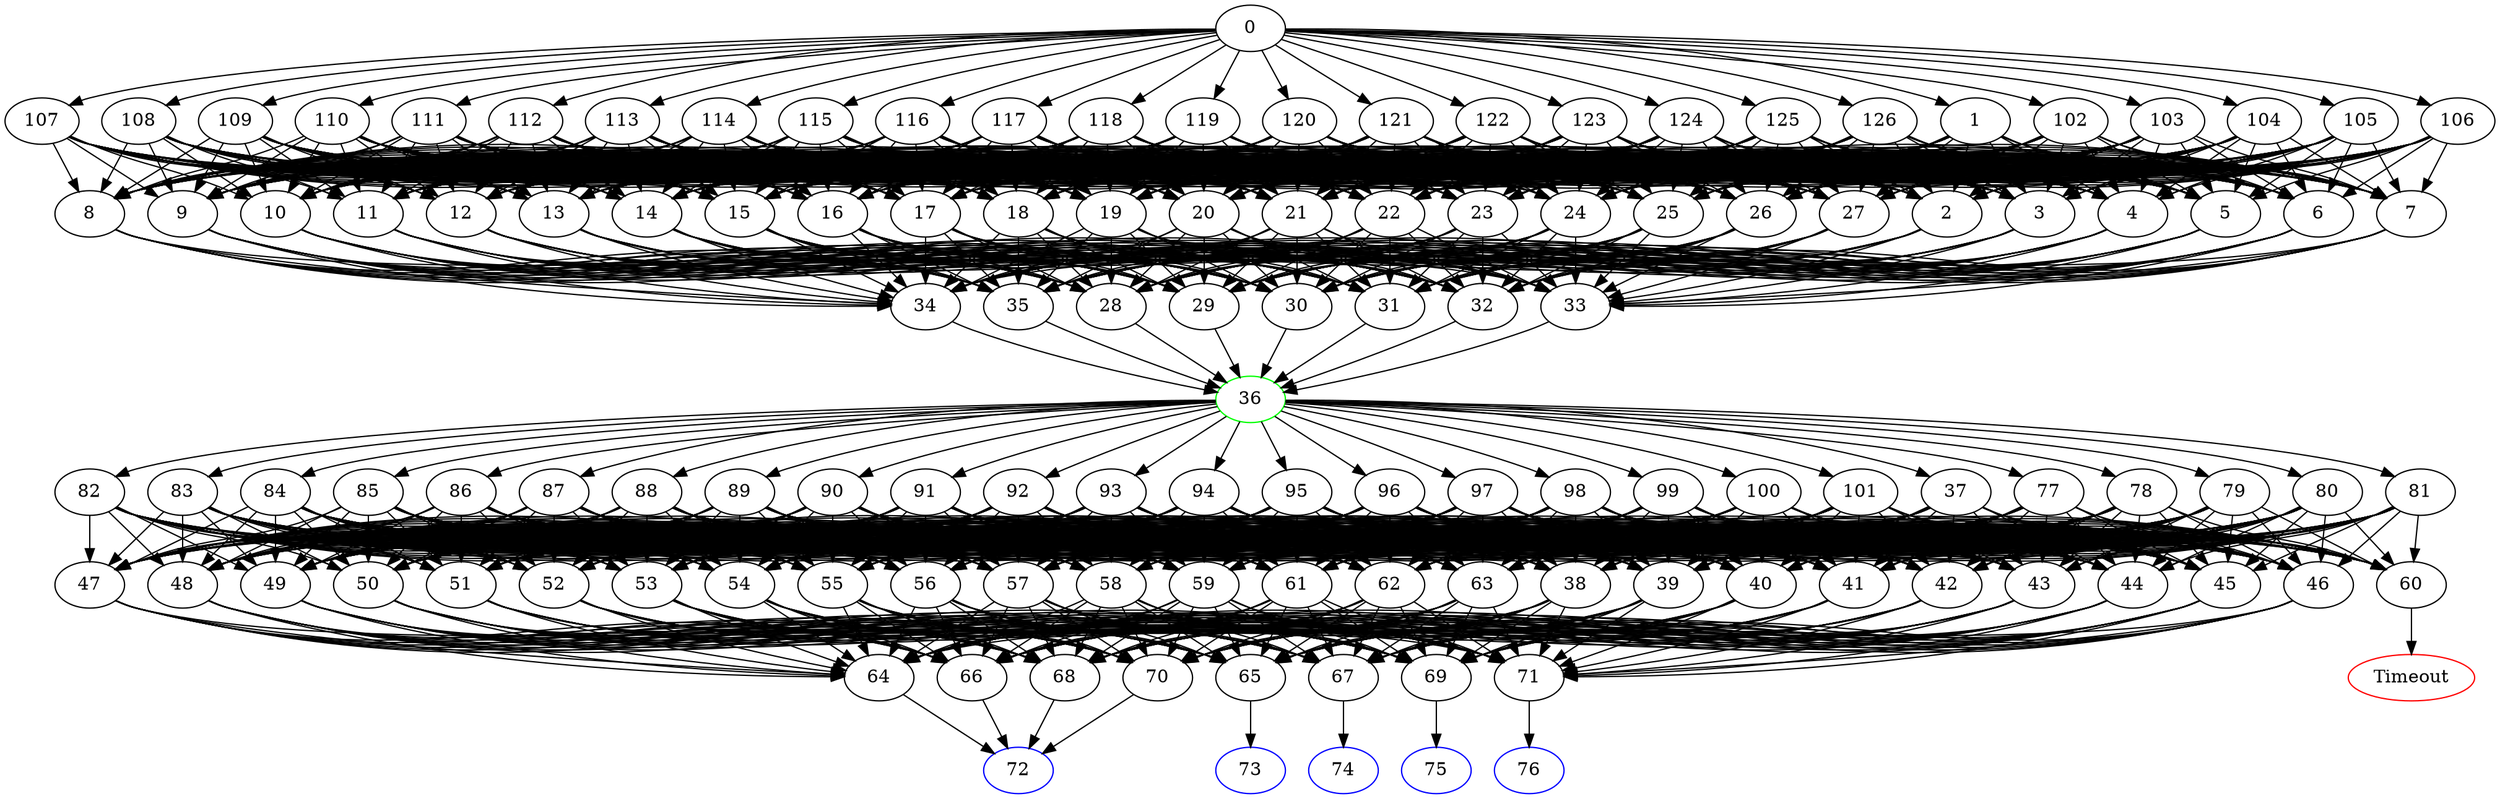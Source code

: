digraph G {
	0 -> 1;
	0 -> 102;
	0 -> 103;
	0 -> 104;
	0 -> 105;
	0 -> 106;
	0 -> 107;
	0 -> 108;
	0 -> 109;
	0 -> 110;
	0 -> 111;
	0 -> 112;
	0 -> 113;
	0 -> 114;
	0 -> 115;
	0 -> 116;
	0 -> 117;
	0 -> 118;
	0 -> 119;
	0 -> 120;
	0 -> 121;
	0 -> 122;
	0 -> 123;
	0 -> 124;
	0 -> 125;
	0 -> 126;
	1 -> 2;
	1 -> 3;
	1 -> 4;
	1 -> 5;
	1 -> 6;
	1 -> 7;
	1 -> 8;
	1 -> 9;
	1 -> 10;
	1 -> 11;
	1 -> 12;
	1 -> 13;
	1 -> 14;
	1 -> 15;
	1 -> 16;
	1 -> 17;
	1 -> 18;
	1 -> 19;
	1 -> 20;
	1 -> 21;
	1 -> 22;
	1 -> 23;
	1 -> 24;
	1 -> 25;
	1 -> 26;
	1 -> 27;
	2 -> 28;
	2 -> 29;
	2 -> 30;
	2 -> 31;
	2 -> 32;
	2 -> 33;
	2 -> 34;
	2 -> 35;
	3 -> 28;
	3 -> 29;
	3 -> 30;
	3 -> 31;
	3 -> 32;
	3 -> 33;
	3 -> 34;
	3 -> 35;
	4 -> 28;
	4 -> 29;
	4 -> 30;
	4 -> 31;
	4 -> 32;
	4 -> 33;
	4 -> 34;
	4 -> 35;
	5 -> 28;
	5 -> 29;
	5 -> 30;
	5 -> 31;
	5 -> 32;
	5 -> 33;
	5 -> 34;
	5 -> 35;
	6 -> 28;
	6 -> 29;
	6 -> 30;
	6 -> 31;
	6 -> 32;
	6 -> 33;
	6 -> 34;
	6 -> 35;
	7 -> 28;
	7 -> 29;
	7 -> 30;
	7 -> 31;
	7 -> 32;
	7 -> 33;
	7 -> 34;
	7 -> 35;
	8 -> 28;
	8 -> 29;
	8 -> 30;
	8 -> 31;
	8 -> 32;
	8 -> 33;
	8 -> 34;
	8 -> 35;
	9 -> 28;
	9 -> 29;
	9 -> 30;
	9 -> 31;
	9 -> 32;
	9 -> 33;
	9 -> 34;
	9 -> 35;
	10 -> 28;
	10 -> 29;
	10 -> 30;
	10 -> 31;
	10 -> 32;
	10 -> 33;
	10 -> 34;
	10 -> 35;
	11 -> 28;
	11 -> 29;
	11 -> 30;
	11 -> 31;
	11 -> 32;
	11 -> 33;
	11 -> 34;
	11 -> 35;
	12 -> 28;
	12 -> 29;
	12 -> 30;
	12 -> 31;
	12 -> 32;
	12 -> 33;
	12 -> 34;
	12 -> 35;
	13 -> 28;
	13 -> 29;
	13 -> 30;
	13 -> 31;
	13 -> 32;
	13 -> 33;
	13 -> 34;
	13 -> 35;
	14 -> 28;
	14 -> 29;
	14 -> 30;
	14 -> 31;
	14 -> 32;
	14 -> 33;
	14 -> 34;
	14 -> 35;
	15 -> 28;
	15 -> 29;
	15 -> 30;
	15 -> 31;
	15 -> 32;
	15 -> 33;
	15 -> 34;
	15 -> 35;
	16 -> 28;
	16 -> 29;
	16 -> 30;
	16 -> 31;
	16 -> 32;
	16 -> 33;
	16 -> 34;
	16 -> 35;
	17 -> 28;
	17 -> 29;
	17 -> 30;
	17 -> 31;
	17 -> 32;
	17 -> 33;
	17 -> 34;
	17 -> 35;
	18 -> 28;
	18 -> 29;
	18 -> 30;
	18 -> 31;
	18 -> 32;
	18 -> 33;
	18 -> 34;
	18 -> 35;
	19 -> 28;
	19 -> 29;
	19 -> 30;
	19 -> 31;
	19 -> 32;
	19 -> 33;
	19 -> 34;
	19 -> 35;
	20 -> 28;
	20 -> 29;
	20 -> 30;
	20 -> 31;
	20 -> 32;
	20 -> 33;
	20 -> 34;
	20 -> 35;
	21 -> 28;
	21 -> 29;
	21 -> 30;
	21 -> 31;
	21 -> 32;
	21 -> 33;
	21 -> 34;
	21 -> 35;
	22 -> 28;
	22 -> 29;
	22 -> 30;
	22 -> 31;
	22 -> 32;
	22 -> 33;
	22 -> 34;
	22 -> 35;
	23 -> 28;
	23 -> 29;
	23 -> 30;
	23 -> 31;
	23 -> 32;
	23 -> 33;
	23 -> 34;
	23 -> 35;
	24 -> 28;
	24 -> 29;
	24 -> 30;
	24 -> 31;
	24 -> 32;
	24 -> 33;
	24 -> 34;
	24 -> 35;
	25 -> 28;
	25 -> 29;
	25 -> 30;
	25 -> 31;
	25 -> 32;
	25 -> 33;
	25 -> 34;
	25 -> 35;
	26 -> 28;
	26 -> 29;
	26 -> 30;
	26 -> 31;
	26 -> 32;
	26 -> 33;
	26 -> 34;
	26 -> 35;
	27 -> 28;
	27 -> 29;
	27 -> 30;
	27 -> 31;
	27 -> 32;
	27 -> 33;
	27 -> 34;
	27 -> 35;
	28 -> "36";
36 [color=green];
	29 -> "36";
36 [color=green];
	30 -> "36";
36 [color=green];
	31 -> "36";
36 [color=green];
	32 -> "36";
36 [color=green];
	33 -> "36";
36 [color=green];
	34 -> "36";
36 [color=green];
	35 -> "36";
36 [color=green];
	36 -> 37;
	36 -> 77;
	36 -> 78;
	36 -> 79;
	36 -> 80;
	36 -> 81;
	36 -> 82;
	36 -> 83;
	36 -> 84;
	36 -> 85;
	36 -> 86;
	36 -> 87;
	36 -> 88;
	36 -> 89;
	36 -> 90;
	36 -> 91;
	36 -> 92;
	36 -> 93;
	36 -> 94;
	36 -> 95;
	36 -> 96;
	36 -> 97;
	36 -> 98;
	36 -> 99;
	36 -> 100;
	36 -> 101;
	37 -> 38;
	37 -> 39;
	37 -> 40;
	37 -> 41;
	37 -> 42;
	37 -> 43;
	37 -> 44;
	37 -> 45;
	37 -> 46;
	37 -> 47;
	37 -> 48;
	37 -> 49;
	37 -> 50;
	37 -> 51;
	37 -> 52;
	37 -> 53;
	37 -> 54;
	37 -> 55;
	37 -> 56;
	37 -> 57;
	37 -> 58;
	37 -> 59;
	37 -> 60;
	37 -> 61;
	37 -> 62;
	37 -> 63;
	38 -> 64;
	38 -> 65;
	38 -> 66;
	38 -> 67;
	38 -> 68;
	38 -> 69;
	38 -> 70;
	38 -> 71;
	39 -> 64;
	39 -> 65;
	39 -> 66;
	39 -> 67;
	39 -> 68;
	39 -> 69;
	39 -> 70;
	39 -> 71;
	40 -> 64;
	40 -> 65;
	40 -> 66;
	40 -> 67;
	40 -> 68;
	40 -> 69;
	40 -> 70;
	40 -> 71;
	41 -> 64;
	41 -> 65;
	41 -> 66;
	41 -> 67;
	41 -> 68;
	41 -> 69;
	41 -> 70;
	41 -> 71;
	42 -> 64;
	42 -> 65;
	42 -> 66;
	42 -> 67;
	42 -> 68;
	42 -> 69;
	42 -> 70;
	42 -> 71;
	43 -> 64;
	43 -> 65;
	43 -> 66;
	43 -> 67;
	43 -> 68;
	43 -> 69;
	43 -> 70;
	43 -> 71;
	44 -> 64;
	44 -> 65;
	44 -> 66;
	44 -> 67;
	44 -> 68;
	44 -> 69;
	44 -> 70;
	44 -> 71;
	45 -> 64;
	45 -> 65;
	45 -> 66;
	45 -> 67;
	45 -> 68;
	45 -> 69;
	45 -> 70;
	45 -> 71;
	46 -> 64;
	46 -> 65;
	46 -> 66;
	46 -> 67;
	46 -> 68;
	46 -> 69;
	46 -> 70;
	46 -> 71;
	47 -> 64;
	47 -> 65;
	47 -> 66;
	47 -> 67;
	47 -> 68;
	47 -> 69;
	47 -> 70;
	47 -> 71;
	48 -> 64;
	48 -> 65;
	48 -> 66;
	48 -> 67;
	48 -> 68;
	48 -> 69;
	48 -> 70;
	48 -> 71;
	49 -> 64;
	49 -> 65;
	49 -> 66;
	49 -> 67;
	49 -> 68;
	49 -> 69;
	49 -> 70;
	49 -> 71;
	50 -> 64;
	50 -> 65;
	50 -> 66;
	50 -> 67;
	50 -> 68;
	50 -> 69;
	50 -> 70;
	50 -> 71;
	51 -> 64;
	51 -> 65;
	51 -> 66;
	51 -> 67;
	51 -> 68;
	51 -> 69;
	51 -> 70;
	51 -> 71;
	52 -> 64;
	52 -> 65;
	52 -> 66;
	52 -> 67;
	52 -> 68;
	52 -> 69;
	52 -> 70;
	52 -> 71;
	53 -> 64;
	53 -> 65;
	53 -> 66;
	53 -> 67;
	53 -> 68;
	53 -> 69;
	53 -> 70;
	53 -> 71;
	54 -> 64;
	54 -> 65;
	54 -> 66;
	54 -> 67;
	54 -> 68;
	54 -> 69;
	54 -> 70;
	54 -> 71;
	55 -> 64;
	55 -> 65;
	55 -> 66;
	55 -> 67;
	55 -> 68;
	55 -> 69;
	55 -> 70;
	55 -> 71;
	56 -> 64;
	56 -> 65;
	56 -> 66;
	56 -> 67;
	56 -> 68;
	56 -> 69;
	56 -> 70;
	56 -> 71;
	57 -> 64;
	57 -> 65;
	57 -> 66;
	57 -> 67;
	57 -> 68;
	57 -> 69;
	57 -> 70;
	57 -> 71;
	58 -> 64;
	58 -> 65;
	58 -> 66;
	58 -> 67;
	58 -> 68;
	58 -> 69;
	58 -> 70;
	58 -> 71;
	59 -> 64;
	59 -> 65;
	59 -> 66;
	59 -> 67;
	59 -> 68;
	59 -> 69;
	59 -> 70;
	59 -> 71;
	60 -> "Timeout";
Timeout [color=red];
	61 -> 64;
	61 -> 65;
	61 -> 66;
	61 -> 67;
	61 -> 68;
	61 -> 69;
	61 -> 70;
	61 -> 71;
	62 -> 64;
	62 -> 65;
	62 -> 66;
	62 -> 67;
	62 -> 68;
	62 -> 69;
	62 -> 70;
	62 -> 71;
	63 -> 64;
	63 -> 65;
	63 -> 66;
	63 -> 67;
	63 -> 68;
	63 -> 69;
	63 -> 70;
	63 -> 71;
	64 -> "72";
72 [color=blue];
	65 -> "73";
73 [color=blue];
	66 -> "72";
72 [color=blue];
	67 -> "74";
74 [color=blue];
	68 -> "72";
72 [color=blue];
	69 -> "75";
75 [color=blue];
	70 -> "72";
72 [color=blue];
	71 -> "76";
76 [color=blue];
	77 -> 38;
	77 -> 39;
	77 -> 40;
	77 -> 41;
	77 -> 42;
	77 -> 43;
	77 -> 44;
	77 -> 45;
	77 -> 46;
	77 -> 47;
	77 -> 48;
	77 -> 49;
	77 -> 50;
	77 -> 51;
	77 -> 52;
	77 -> 53;
	77 -> 54;
	77 -> 55;
	77 -> 56;
	77 -> 57;
	77 -> 58;
	77 -> 59;
	77 -> 60;
	77 -> 61;
	77 -> 62;
	77 -> 63;
	78 -> 38;
	78 -> 39;
	78 -> 40;
	78 -> 41;
	78 -> 42;
	78 -> 43;
	78 -> 44;
	78 -> 45;
	78 -> 46;
	78 -> 47;
	78 -> 48;
	78 -> 49;
	78 -> 50;
	78 -> 51;
	78 -> 52;
	78 -> 53;
	78 -> 54;
	78 -> 55;
	78 -> 56;
	78 -> 57;
	78 -> 58;
	78 -> 59;
	78 -> 60;
	78 -> 61;
	78 -> 62;
	78 -> 63;
	79 -> 38;
	79 -> 39;
	79 -> 40;
	79 -> 41;
	79 -> 42;
	79 -> 43;
	79 -> 44;
	79 -> 45;
	79 -> 46;
	79 -> 47;
	79 -> 48;
	79 -> 49;
	79 -> 50;
	79 -> 51;
	79 -> 52;
	79 -> 53;
	79 -> 54;
	79 -> 55;
	79 -> 56;
	79 -> 57;
	79 -> 58;
	79 -> 59;
	79 -> 60;
	79 -> 61;
	79 -> 62;
	79 -> 63;
	80 -> 38;
	80 -> 39;
	80 -> 40;
	80 -> 41;
	80 -> 42;
	80 -> 43;
	80 -> 44;
	80 -> 45;
	80 -> 46;
	80 -> 47;
	80 -> 48;
	80 -> 49;
	80 -> 50;
	80 -> 51;
	80 -> 52;
	80 -> 53;
	80 -> 54;
	80 -> 55;
	80 -> 56;
	80 -> 57;
	80 -> 58;
	80 -> 59;
	80 -> 60;
	80 -> 61;
	80 -> 62;
	80 -> 63;
	81 -> 38;
	81 -> 39;
	81 -> 40;
	81 -> 41;
	81 -> 42;
	81 -> 43;
	81 -> 44;
	81 -> 45;
	81 -> 46;
	81 -> 47;
	81 -> 48;
	81 -> 49;
	81 -> 50;
	81 -> 51;
	81 -> 52;
	81 -> 53;
	81 -> 54;
	81 -> 55;
	81 -> 56;
	81 -> 57;
	81 -> 58;
	81 -> 59;
	81 -> 60;
	81 -> 61;
	81 -> 62;
	81 -> 63;
	82 -> 38;
	82 -> 39;
	82 -> 40;
	82 -> 41;
	82 -> 42;
	82 -> 43;
	82 -> 44;
	82 -> 45;
	82 -> 46;
	82 -> 47;
	82 -> 48;
	82 -> 49;
	82 -> 50;
	82 -> 51;
	82 -> 52;
	82 -> 53;
	82 -> 54;
	82 -> 55;
	82 -> 56;
	82 -> 57;
	82 -> 58;
	82 -> 59;
	82 -> 60;
	82 -> 61;
	82 -> 62;
	82 -> 63;
	83 -> 38;
	83 -> 39;
	83 -> 40;
	83 -> 41;
	83 -> 42;
	83 -> 43;
	83 -> 44;
	83 -> 45;
	83 -> 46;
	83 -> 47;
	83 -> 48;
	83 -> 49;
	83 -> 50;
	83 -> 51;
	83 -> 52;
	83 -> 53;
	83 -> 54;
	83 -> 55;
	83 -> 56;
	83 -> 57;
	83 -> 58;
	83 -> 59;
	83 -> 60;
	83 -> 61;
	83 -> 62;
	83 -> 63;
	84 -> 38;
	84 -> 39;
	84 -> 40;
	84 -> 41;
	84 -> 42;
	84 -> 43;
	84 -> 44;
	84 -> 45;
	84 -> 46;
	84 -> 47;
	84 -> 48;
	84 -> 49;
	84 -> 50;
	84 -> 51;
	84 -> 52;
	84 -> 53;
	84 -> 54;
	84 -> 55;
	84 -> 56;
	84 -> 57;
	84 -> 58;
	84 -> 59;
	84 -> 60;
	84 -> 61;
	84 -> 62;
	84 -> 63;
	85 -> 38;
	85 -> 39;
	85 -> 40;
	85 -> 41;
	85 -> 42;
	85 -> 43;
	85 -> 44;
	85 -> 45;
	85 -> 46;
	85 -> 47;
	85 -> 48;
	85 -> 49;
	85 -> 50;
	85 -> 51;
	85 -> 52;
	85 -> 53;
	85 -> 54;
	85 -> 55;
	85 -> 56;
	85 -> 57;
	85 -> 58;
	85 -> 59;
	85 -> 60;
	85 -> 61;
	85 -> 62;
	85 -> 63;
	86 -> 38;
	86 -> 39;
	86 -> 40;
	86 -> 41;
	86 -> 42;
	86 -> 43;
	86 -> 44;
	86 -> 45;
	86 -> 46;
	86 -> 47;
	86 -> 48;
	86 -> 49;
	86 -> 50;
	86 -> 51;
	86 -> 52;
	86 -> 53;
	86 -> 54;
	86 -> 55;
	86 -> 56;
	86 -> 57;
	86 -> 58;
	86 -> 59;
	86 -> 60;
	86 -> 61;
	86 -> 62;
	86 -> 63;
	87 -> 38;
	87 -> 39;
	87 -> 40;
	87 -> 41;
	87 -> 42;
	87 -> 43;
	87 -> 44;
	87 -> 45;
	87 -> 46;
	87 -> 47;
	87 -> 48;
	87 -> 49;
	87 -> 50;
	87 -> 51;
	87 -> 52;
	87 -> 53;
	87 -> 54;
	87 -> 55;
	87 -> 56;
	87 -> 57;
	87 -> 58;
	87 -> 59;
	87 -> 60;
	87 -> 61;
	87 -> 62;
	87 -> 63;
	88 -> 38;
	88 -> 39;
	88 -> 40;
	88 -> 41;
	88 -> 42;
	88 -> 43;
	88 -> 44;
	88 -> 45;
	88 -> 46;
	88 -> 47;
	88 -> 48;
	88 -> 49;
	88 -> 50;
	88 -> 51;
	88 -> 52;
	88 -> 53;
	88 -> 54;
	88 -> 55;
	88 -> 56;
	88 -> 57;
	88 -> 58;
	88 -> 59;
	88 -> 60;
	88 -> 61;
	88 -> 62;
	88 -> 63;
	89 -> 38;
	89 -> 39;
	89 -> 40;
	89 -> 41;
	89 -> 42;
	89 -> 43;
	89 -> 44;
	89 -> 45;
	89 -> 46;
	89 -> 47;
	89 -> 48;
	89 -> 49;
	89 -> 50;
	89 -> 51;
	89 -> 52;
	89 -> 53;
	89 -> 54;
	89 -> 55;
	89 -> 56;
	89 -> 57;
	89 -> 58;
	89 -> 59;
	89 -> 60;
	89 -> 61;
	89 -> 62;
	89 -> 63;
	90 -> 38;
	90 -> 39;
	90 -> 40;
	90 -> 41;
	90 -> 42;
	90 -> 43;
	90 -> 44;
	90 -> 45;
	90 -> 46;
	90 -> 47;
	90 -> 48;
	90 -> 49;
	90 -> 50;
	90 -> 51;
	90 -> 52;
	90 -> 53;
	90 -> 54;
	90 -> 55;
	90 -> 56;
	90 -> 57;
	90 -> 58;
	90 -> 59;
	90 -> 60;
	90 -> 61;
	90 -> 62;
	90 -> 63;
	91 -> 38;
	91 -> 39;
	91 -> 40;
	91 -> 41;
	91 -> 42;
	91 -> 43;
	91 -> 44;
	91 -> 45;
	91 -> 46;
	91 -> 47;
	91 -> 48;
	91 -> 49;
	91 -> 50;
	91 -> 51;
	91 -> 52;
	91 -> 53;
	91 -> 54;
	91 -> 55;
	91 -> 56;
	91 -> 57;
	91 -> 58;
	91 -> 59;
	91 -> 60;
	91 -> 61;
	91 -> 62;
	91 -> 63;
	92 -> 38;
	92 -> 39;
	92 -> 40;
	92 -> 41;
	92 -> 42;
	92 -> 43;
	92 -> 44;
	92 -> 45;
	92 -> 46;
	92 -> 47;
	92 -> 48;
	92 -> 49;
	92 -> 50;
	92 -> 51;
	92 -> 52;
	92 -> 53;
	92 -> 54;
	92 -> 55;
	92 -> 56;
	92 -> 57;
	92 -> 58;
	92 -> 59;
	92 -> 60;
	92 -> 61;
	92 -> 62;
	92 -> 63;
	93 -> 38;
	93 -> 39;
	93 -> 40;
	93 -> 41;
	93 -> 42;
	93 -> 43;
	93 -> 44;
	93 -> 45;
	93 -> 46;
	93 -> 47;
	93 -> 48;
	93 -> 49;
	93 -> 50;
	93 -> 51;
	93 -> 52;
	93 -> 53;
	93 -> 54;
	93 -> 55;
	93 -> 56;
	93 -> 57;
	93 -> 58;
	93 -> 59;
	93 -> 60;
	93 -> 61;
	93 -> 62;
	93 -> 63;
	94 -> 38;
	94 -> 39;
	94 -> 40;
	94 -> 41;
	94 -> 42;
	94 -> 43;
	94 -> 44;
	94 -> 45;
	94 -> 46;
	94 -> 47;
	94 -> 48;
	94 -> 49;
	94 -> 50;
	94 -> 51;
	94 -> 52;
	94 -> 53;
	94 -> 54;
	94 -> 55;
	94 -> 56;
	94 -> 57;
	94 -> 58;
	94 -> 59;
	94 -> 60;
	94 -> 61;
	94 -> 62;
	94 -> 63;
	95 -> 38;
	95 -> 39;
	95 -> 40;
	95 -> 41;
	95 -> 42;
	95 -> 43;
	95 -> 44;
	95 -> 45;
	95 -> 46;
	95 -> 47;
	95 -> 48;
	95 -> 49;
	95 -> 50;
	95 -> 51;
	95 -> 52;
	95 -> 53;
	95 -> 54;
	95 -> 55;
	95 -> 56;
	95 -> 57;
	95 -> 58;
	95 -> 59;
	95 -> 60;
	95 -> 61;
	95 -> 62;
	95 -> 63;
	96 -> 38;
	96 -> 39;
	96 -> 40;
	96 -> 41;
	96 -> 42;
	96 -> 43;
	96 -> 44;
	96 -> 45;
	96 -> 46;
	96 -> 47;
	96 -> 48;
	96 -> 49;
	96 -> 50;
	96 -> 51;
	96 -> 52;
	96 -> 53;
	96 -> 54;
	96 -> 55;
	96 -> 56;
	96 -> 57;
	96 -> 58;
	96 -> 59;
	96 -> 60;
	96 -> 61;
	96 -> 62;
	96 -> 63;
	97 -> 38;
	97 -> 39;
	97 -> 40;
	97 -> 41;
	97 -> 42;
	97 -> 43;
	97 -> 44;
	97 -> 45;
	97 -> 46;
	97 -> 47;
	97 -> 48;
	97 -> 49;
	97 -> 50;
	97 -> 51;
	97 -> 52;
	97 -> 53;
	97 -> 54;
	97 -> 55;
	97 -> 56;
	97 -> 57;
	97 -> 58;
	97 -> 59;
	97 -> 60;
	97 -> 61;
	97 -> 62;
	97 -> 63;
	98 -> 38;
	98 -> 39;
	98 -> 40;
	98 -> 41;
	98 -> 42;
	98 -> 43;
	98 -> 44;
	98 -> 45;
	98 -> 46;
	98 -> 47;
	98 -> 48;
	98 -> 49;
	98 -> 50;
	98 -> 51;
	98 -> 52;
	98 -> 53;
	98 -> 54;
	98 -> 55;
	98 -> 56;
	98 -> 57;
	98 -> 58;
	98 -> 59;
	98 -> 60;
	98 -> 61;
	98 -> 62;
	98 -> 63;
	99 -> 38;
	99 -> 39;
	99 -> 40;
	99 -> 41;
	99 -> 42;
	99 -> 43;
	99 -> 44;
	99 -> 45;
	99 -> 46;
	99 -> 47;
	99 -> 48;
	99 -> 49;
	99 -> 50;
	99 -> 51;
	99 -> 52;
	99 -> 53;
	99 -> 54;
	99 -> 55;
	99 -> 56;
	99 -> 57;
	99 -> 58;
	99 -> 59;
	99 -> 60;
	99 -> 61;
	99 -> 62;
	99 -> 63;
	100 -> 38;
	100 -> 39;
	100 -> 40;
	100 -> 41;
	100 -> 42;
	100 -> 43;
	100 -> 44;
	100 -> 45;
	100 -> 46;
	100 -> 47;
	100 -> 48;
	100 -> 49;
	100 -> 50;
	100 -> 51;
	100 -> 52;
	100 -> 53;
	100 -> 54;
	100 -> 55;
	100 -> 56;
	100 -> 57;
	100 -> 58;
	100 -> 59;
	100 -> 60;
	100 -> 61;
	100 -> 62;
	100 -> 63;
	101 -> 38;
	101 -> 39;
	101 -> 40;
	101 -> 41;
	101 -> 42;
	101 -> 43;
	101 -> 44;
	101 -> 45;
	101 -> 46;
	101 -> 47;
	101 -> 48;
	101 -> 49;
	101 -> 50;
	101 -> 51;
	101 -> 52;
	101 -> 53;
	101 -> 54;
	101 -> 55;
	101 -> 56;
	101 -> 57;
	101 -> 58;
	101 -> 59;
	101 -> 60;
	101 -> 61;
	101 -> 62;
	101 -> 63;
	102 -> 2;
	102 -> 3;
	102 -> 4;
	102 -> 5;
	102 -> 6;
	102 -> 7;
	102 -> 8;
	102 -> 9;
	102 -> 10;
	102 -> 11;
	102 -> 12;
	102 -> 13;
	102 -> 14;
	102 -> 15;
	102 -> 16;
	102 -> 17;
	102 -> 18;
	102 -> 19;
	102 -> 20;
	102 -> 21;
	102 -> 22;
	102 -> 23;
	102 -> 24;
	102 -> 25;
	102 -> 26;
	102 -> 27;
	103 -> 2;
	103 -> 3;
	103 -> 4;
	103 -> 5;
	103 -> 6;
	103 -> 7;
	103 -> 8;
	103 -> 9;
	103 -> 10;
	103 -> 11;
	103 -> 12;
	103 -> 13;
	103 -> 14;
	103 -> 15;
	103 -> 16;
	103 -> 17;
	103 -> 18;
	103 -> 19;
	103 -> 20;
	103 -> 21;
	103 -> 22;
	103 -> 23;
	103 -> 24;
	103 -> 25;
	103 -> 26;
	103 -> 27;
	104 -> 2;
	104 -> 3;
	104 -> 4;
	104 -> 5;
	104 -> 6;
	104 -> 7;
	104 -> 8;
	104 -> 9;
	104 -> 10;
	104 -> 11;
	104 -> 12;
	104 -> 13;
	104 -> 14;
	104 -> 15;
	104 -> 16;
	104 -> 17;
	104 -> 18;
	104 -> 19;
	104 -> 20;
	104 -> 21;
	104 -> 22;
	104 -> 23;
	104 -> 24;
	104 -> 25;
	104 -> 26;
	104 -> 27;
	105 -> 2;
	105 -> 3;
	105 -> 4;
	105 -> 5;
	105 -> 6;
	105 -> 7;
	105 -> 8;
	105 -> 9;
	105 -> 10;
	105 -> 11;
	105 -> 12;
	105 -> 13;
	105 -> 14;
	105 -> 15;
	105 -> 16;
	105 -> 17;
	105 -> 18;
	105 -> 19;
	105 -> 20;
	105 -> 21;
	105 -> 22;
	105 -> 23;
	105 -> 24;
	105 -> 25;
	105 -> 26;
	105 -> 27;
	106 -> 2;
	106 -> 3;
	106 -> 4;
	106 -> 5;
	106 -> 6;
	106 -> 7;
	106 -> 8;
	106 -> 9;
	106 -> 10;
	106 -> 11;
	106 -> 12;
	106 -> 13;
	106 -> 14;
	106 -> 15;
	106 -> 16;
	106 -> 17;
	106 -> 18;
	106 -> 19;
	106 -> 20;
	106 -> 21;
	106 -> 22;
	106 -> 23;
	106 -> 24;
	106 -> 25;
	106 -> 26;
	106 -> 27;
	107 -> 2;
	107 -> 3;
	107 -> 4;
	107 -> 5;
	107 -> 6;
	107 -> 7;
	107 -> 8;
	107 -> 9;
	107 -> 10;
	107 -> 11;
	107 -> 12;
	107 -> 13;
	107 -> 14;
	107 -> 15;
	107 -> 16;
	107 -> 17;
	107 -> 18;
	107 -> 19;
	107 -> 20;
	107 -> 21;
	107 -> 22;
	107 -> 23;
	107 -> 24;
	107 -> 25;
	107 -> 26;
	107 -> 27;
	108 -> 2;
	108 -> 3;
	108 -> 4;
	108 -> 5;
	108 -> 6;
	108 -> 7;
	108 -> 8;
	108 -> 9;
	108 -> 10;
	108 -> 11;
	108 -> 12;
	108 -> 13;
	108 -> 14;
	108 -> 15;
	108 -> 16;
	108 -> 17;
	108 -> 18;
	108 -> 19;
	108 -> 20;
	108 -> 21;
	108 -> 22;
	108 -> 23;
	108 -> 24;
	108 -> 25;
	108 -> 26;
	108 -> 27;
	109 -> 2;
	109 -> 3;
	109 -> 4;
	109 -> 5;
	109 -> 6;
	109 -> 7;
	109 -> 8;
	109 -> 9;
	109 -> 10;
	109 -> 11;
	109 -> 12;
	109 -> 13;
	109 -> 14;
	109 -> 15;
	109 -> 16;
	109 -> 17;
	109 -> 18;
	109 -> 19;
	109 -> 20;
	109 -> 21;
	109 -> 22;
	109 -> 23;
	109 -> 24;
	109 -> 25;
	109 -> 26;
	109 -> 27;
	110 -> 2;
	110 -> 3;
	110 -> 4;
	110 -> 5;
	110 -> 6;
	110 -> 7;
	110 -> 8;
	110 -> 9;
	110 -> 10;
	110 -> 11;
	110 -> 12;
	110 -> 13;
	110 -> 14;
	110 -> 15;
	110 -> 16;
	110 -> 17;
	110 -> 18;
	110 -> 19;
	110 -> 20;
	110 -> 21;
	110 -> 22;
	110 -> 23;
	110 -> 24;
	110 -> 25;
	110 -> 26;
	110 -> 27;
	111 -> 2;
	111 -> 3;
	111 -> 4;
	111 -> 5;
	111 -> 6;
	111 -> 7;
	111 -> 8;
	111 -> 9;
	111 -> 10;
	111 -> 11;
	111 -> 12;
	111 -> 13;
	111 -> 14;
	111 -> 15;
	111 -> 16;
	111 -> 17;
	111 -> 18;
	111 -> 19;
	111 -> 20;
	111 -> 21;
	111 -> 22;
	111 -> 23;
	111 -> 24;
	111 -> 25;
	111 -> 26;
	111 -> 27;
	112 -> 2;
	112 -> 3;
	112 -> 4;
	112 -> 5;
	112 -> 6;
	112 -> 7;
	112 -> 8;
	112 -> 9;
	112 -> 10;
	112 -> 11;
	112 -> 12;
	112 -> 13;
	112 -> 14;
	112 -> 15;
	112 -> 16;
	112 -> 17;
	112 -> 18;
	112 -> 19;
	112 -> 20;
	112 -> 21;
	112 -> 22;
	112 -> 23;
	112 -> 24;
	112 -> 25;
	112 -> 26;
	112 -> 27;
	113 -> 2;
	113 -> 3;
	113 -> 4;
	113 -> 5;
	113 -> 6;
	113 -> 7;
	113 -> 8;
	113 -> 9;
	113 -> 10;
	113 -> 11;
	113 -> 12;
	113 -> 13;
	113 -> 14;
	113 -> 15;
	113 -> 16;
	113 -> 17;
	113 -> 18;
	113 -> 19;
	113 -> 20;
	113 -> 21;
	113 -> 22;
	113 -> 23;
	113 -> 24;
	113 -> 25;
	113 -> 26;
	113 -> 27;
	114 -> 2;
	114 -> 3;
	114 -> 4;
	114 -> 5;
	114 -> 6;
	114 -> 7;
	114 -> 8;
	114 -> 9;
	114 -> 10;
	114 -> 11;
	114 -> 12;
	114 -> 13;
	114 -> 14;
	114 -> 15;
	114 -> 16;
	114 -> 17;
	114 -> 18;
	114 -> 19;
	114 -> 20;
	114 -> 21;
	114 -> 22;
	114 -> 23;
	114 -> 24;
	114 -> 25;
	114 -> 26;
	114 -> 27;
	115 -> 2;
	115 -> 3;
	115 -> 4;
	115 -> 5;
	115 -> 6;
	115 -> 7;
	115 -> 8;
	115 -> 9;
	115 -> 10;
	115 -> 11;
	115 -> 12;
	115 -> 13;
	115 -> 14;
	115 -> 15;
	115 -> 16;
	115 -> 17;
	115 -> 18;
	115 -> 19;
	115 -> 20;
	115 -> 21;
	115 -> 22;
	115 -> 23;
	115 -> 24;
	115 -> 25;
	115 -> 26;
	115 -> 27;
	116 -> 2;
	116 -> 3;
	116 -> 4;
	116 -> 5;
	116 -> 6;
	116 -> 7;
	116 -> 8;
	116 -> 9;
	116 -> 10;
	116 -> 11;
	116 -> 12;
	116 -> 13;
	116 -> 14;
	116 -> 15;
	116 -> 16;
	116 -> 17;
	116 -> 18;
	116 -> 19;
	116 -> 20;
	116 -> 21;
	116 -> 22;
	116 -> 23;
	116 -> 24;
	116 -> 25;
	116 -> 26;
	116 -> 27;
	117 -> 2;
	117 -> 3;
	117 -> 4;
	117 -> 5;
	117 -> 6;
	117 -> 7;
	117 -> 8;
	117 -> 9;
	117 -> 10;
	117 -> 11;
	117 -> 12;
	117 -> 13;
	117 -> 14;
	117 -> 15;
	117 -> 16;
	117 -> 17;
	117 -> 18;
	117 -> 19;
	117 -> 20;
	117 -> 21;
	117 -> 22;
	117 -> 23;
	117 -> 24;
	117 -> 25;
	117 -> 26;
	117 -> 27;
	118 -> 2;
	118 -> 3;
	118 -> 4;
	118 -> 5;
	118 -> 6;
	118 -> 7;
	118 -> 8;
	118 -> 9;
	118 -> 10;
	118 -> 11;
	118 -> 12;
	118 -> 13;
	118 -> 14;
	118 -> 15;
	118 -> 16;
	118 -> 17;
	118 -> 18;
	118 -> 19;
	118 -> 20;
	118 -> 21;
	118 -> 22;
	118 -> 23;
	118 -> 24;
	118 -> 25;
	118 -> 26;
	118 -> 27;
	119 -> 2;
	119 -> 3;
	119 -> 4;
	119 -> 5;
	119 -> 6;
	119 -> 7;
	119 -> 8;
	119 -> 9;
	119 -> 10;
	119 -> 11;
	119 -> 12;
	119 -> 13;
	119 -> 14;
	119 -> 15;
	119 -> 16;
	119 -> 17;
	119 -> 18;
	119 -> 19;
	119 -> 20;
	119 -> 21;
	119 -> 22;
	119 -> 23;
	119 -> 24;
	119 -> 25;
	119 -> 26;
	119 -> 27;
	120 -> 2;
	120 -> 3;
	120 -> 4;
	120 -> 5;
	120 -> 6;
	120 -> 7;
	120 -> 8;
	120 -> 9;
	120 -> 10;
	120 -> 11;
	120 -> 12;
	120 -> 13;
	120 -> 14;
	120 -> 15;
	120 -> 16;
	120 -> 17;
	120 -> 18;
	120 -> 19;
	120 -> 20;
	120 -> 21;
	120 -> 22;
	120 -> 23;
	120 -> 24;
	120 -> 25;
	120 -> 26;
	120 -> 27;
	121 -> 2;
	121 -> 3;
	121 -> 4;
	121 -> 5;
	121 -> 6;
	121 -> 7;
	121 -> 8;
	121 -> 9;
	121 -> 10;
	121 -> 11;
	121 -> 12;
	121 -> 13;
	121 -> 14;
	121 -> 15;
	121 -> 16;
	121 -> 17;
	121 -> 18;
	121 -> 19;
	121 -> 20;
	121 -> 21;
	121 -> 22;
	121 -> 23;
	121 -> 24;
	121 -> 25;
	121 -> 26;
	121 -> 27;
	122 -> 2;
	122 -> 3;
	122 -> 4;
	122 -> 5;
	122 -> 6;
	122 -> 7;
	122 -> 8;
	122 -> 9;
	122 -> 10;
	122 -> 11;
	122 -> 12;
	122 -> 13;
	122 -> 14;
	122 -> 15;
	122 -> 16;
	122 -> 17;
	122 -> 18;
	122 -> 19;
	122 -> 20;
	122 -> 21;
	122 -> 22;
	122 -> 23;
	122 -> 24;
	122 -> 25;
	122 -> 26;
	122 -> 27;
	123 -> 2;
	123 -> 3;
	123 -> 4;
	123 -> 5;
	123 -> 6;
	123 -> 7;
	123 -> 8;
	123 -> 9;
	123 -> 10;
	123 -> 11;
	123 -> 12;
	123 -> 13;
	123 -> 14;
	123 -> 15;
	123 -> 16;
	123 -> 17;
	123 -> 18;
	123 -> 19;
	123 -> 20;
	123 -> 21;
	123 -> 22;
	123 -> 23;
	123 -> 24;
	123 -> 25;
	123 -> 26;
	123 -> 27;
	124 -> 2;
	124 -> 3;
	124 -> 4;
	124 -> 5;
	124 -> 6;
	124 -> 7;
	124 -> 8;
	124 -> 9;
	124 -> 10;
	124 -> 11;
	124 -> 12;
	124 -> 13;
	124 -> 14;
	124 -> 15;
	124 -> 16;
	124 -> 17;
	124 -> 18;
	124 -> 19;
	124 -> 20;
	124 -> 21;
	124 -> 22;
	124 -> 23;
	124 -> 24;
	124 -> 25;
	124 -> 26;
	124 -> 27;
	125 -> 2;
	125 -> 3;
	125 -> 4;
	125 -> 5;
	125 -> 6;
	125 -> 7;
	125 -> 8;
	125 -> 9;
	125 -> 10;
	125 -> 11;
	125 -> 12;
	125 -> 13;
	125 -> 14;
	125 -> 15;
	125 -> 16;
	125 -> 17;
	125 -> 18;
	125 -> 19;
	125 -> 20;
	125 -> 21;
	125 -> 22;
	125 -> 23;
	125 -> 24;
	125 -> 25;
	125 -> 26;
	125 -> 27;
	126 -> 2;
	126 -> 3;
	126 -> 4;
	126 -> 5;
	126 -> 6;
	126 -> 7;
	126 -> 8;
	126 -> 9;
	126 -> 10;
	126 -> 11;
	126 -> 12;
	126 -> 13;
	126 -> 14;
	126 -> 15;
	126 -> 16;
	126 -> 17;
	126 -> 18;
	126 -> 19;
	126 -> 20;
	126 -> 21;
	126 -> 22;
	126 -> 23;
	126 -> 24;
	126 -> 25;
	126 -> 26;
	126 -> 27;
}